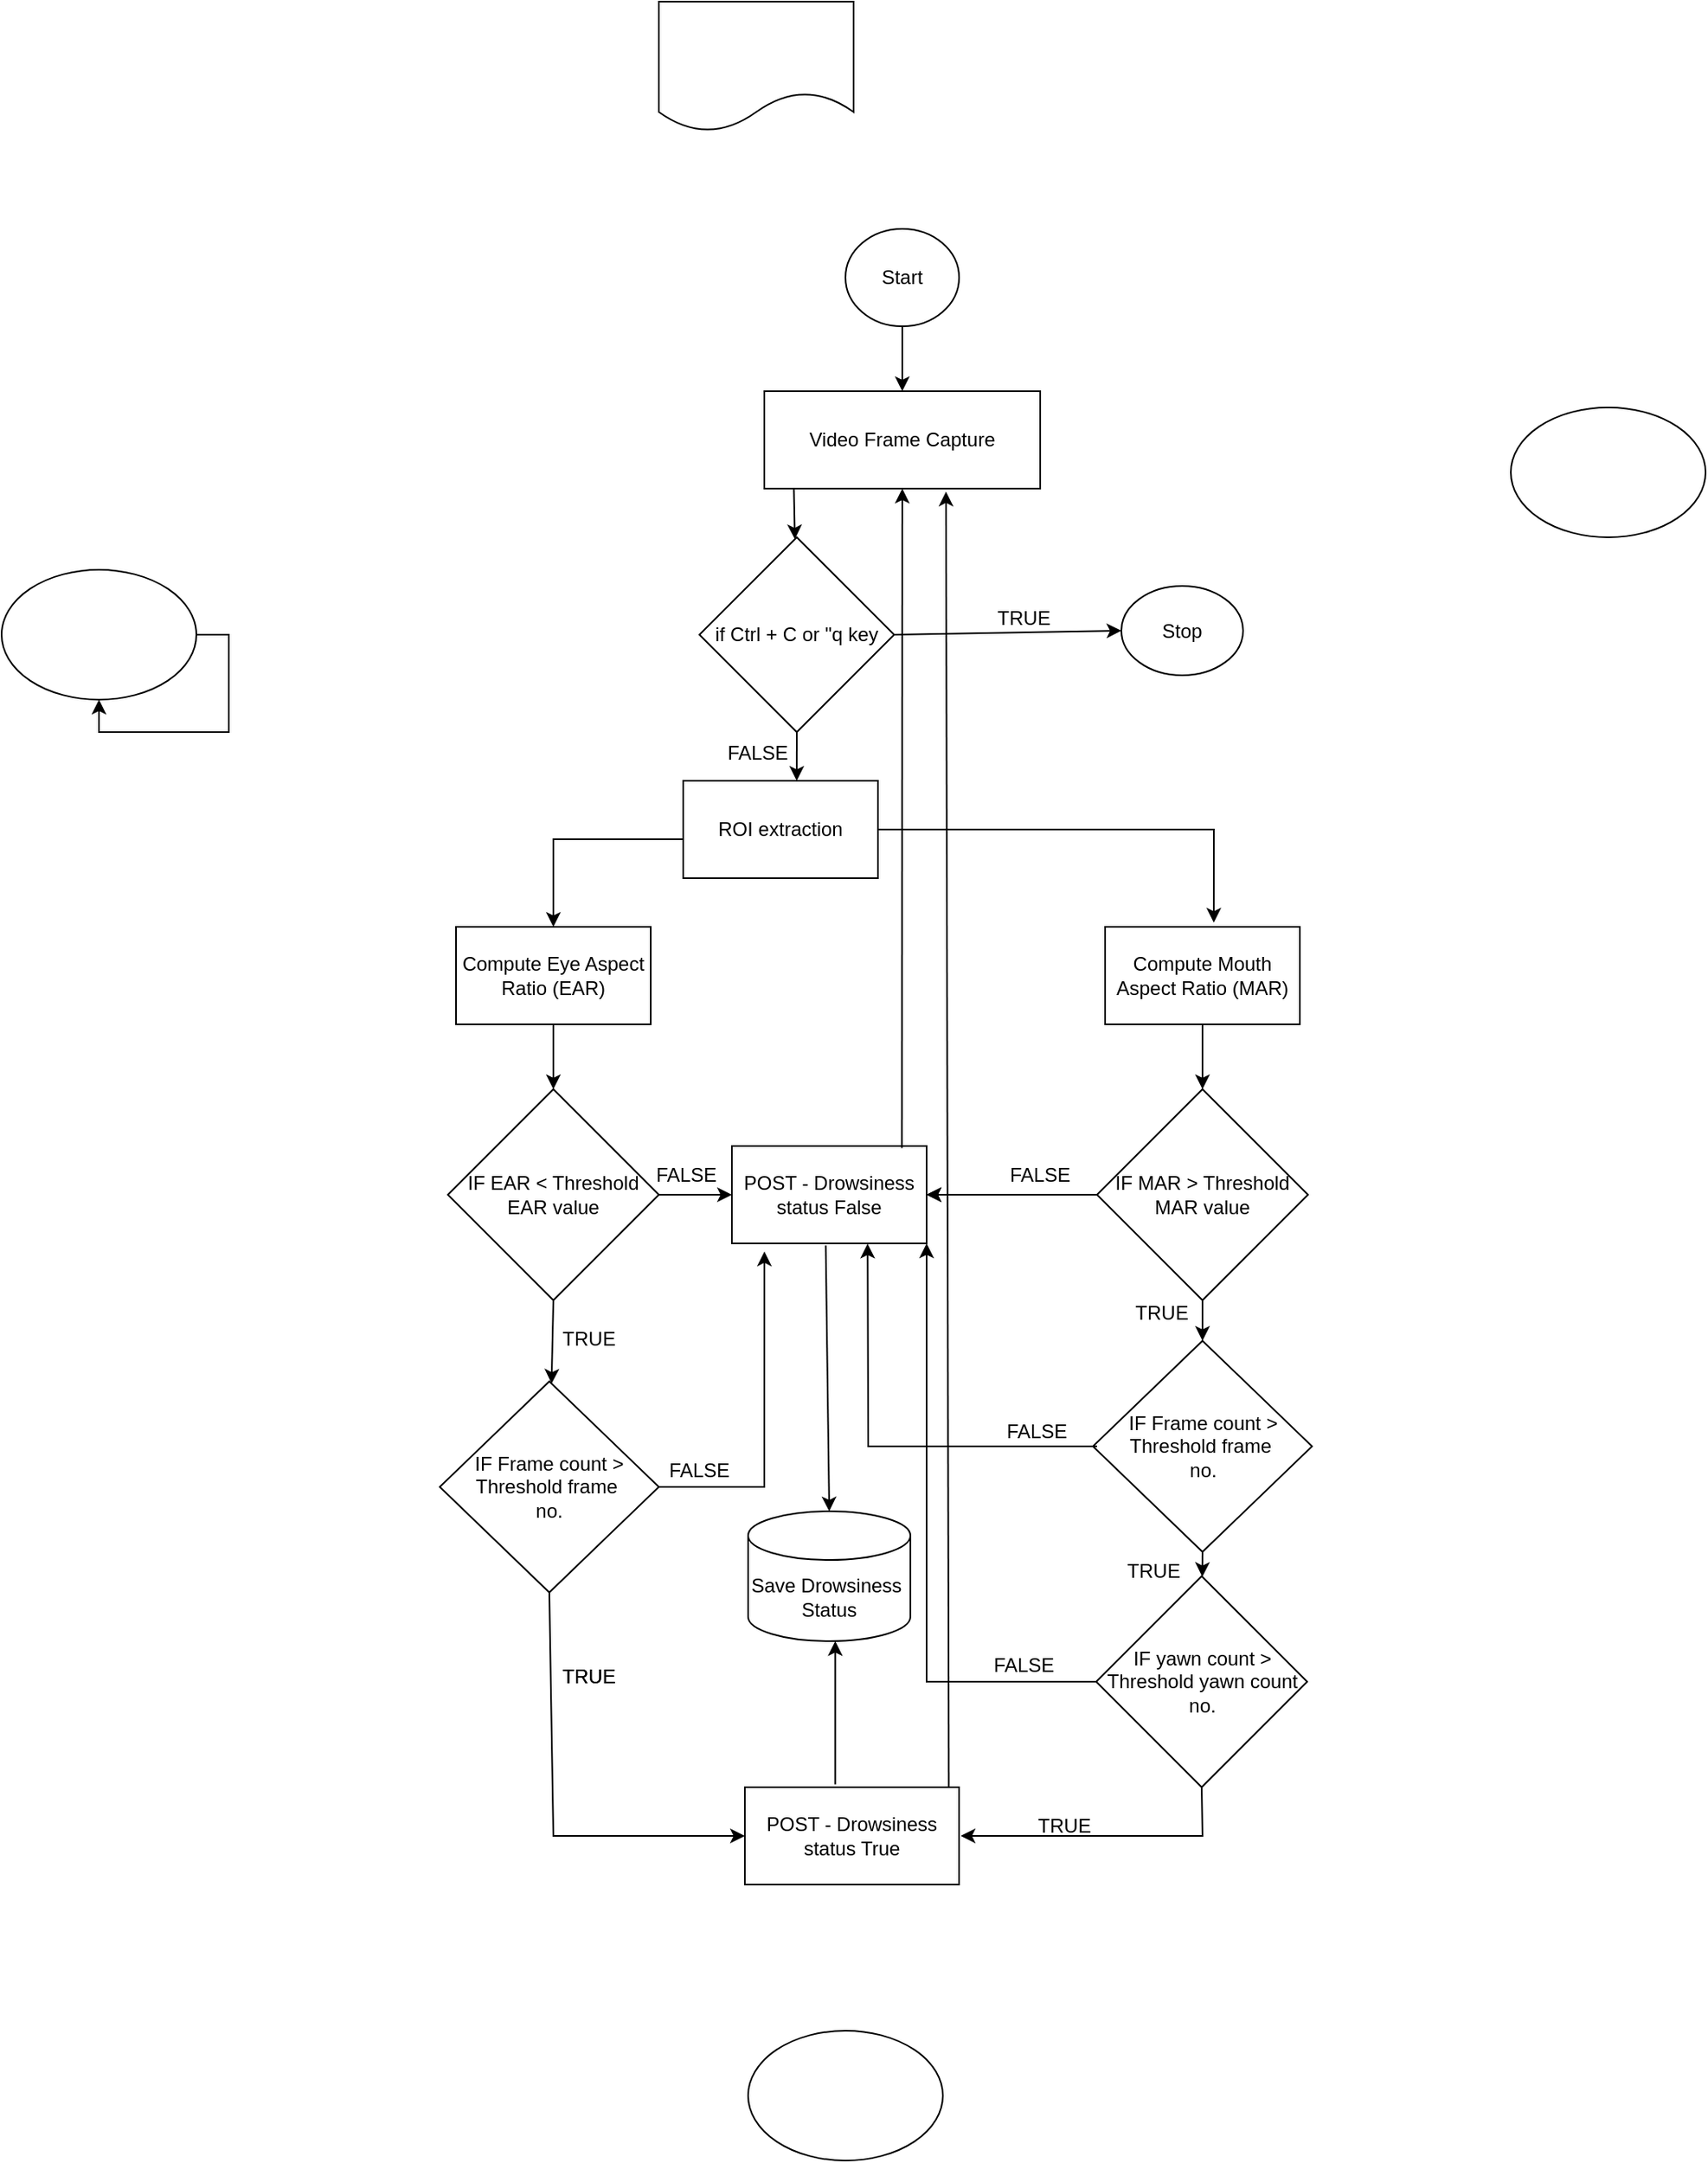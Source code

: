 <mxfile version="15.8.3" type="github">
  <diagram id="rIIhH8Boc3NlNeEUyPd1" name="Page-1">
    <mxGraphModel dx="1953" dy="1689" grid="1" gridSize="10" guides="1" tooltips="1" connect="1" arrows="1" fold="1" page="1" pageScale="1" pageWidth="850" pageHeight="1100" math="0" shadow="0">
      <root>
        <mxCell id="0" />
        <mxCell id="1" parent="0" />
        <mxCell id="Sgi27Xk1f2abm7ALGQn8-1" value="Start" style="ellipse;whiteSpace=wrap;html=1;" vertex="1" parent="1">
          <mxGeometry x="420" y="50" width="70" height="60" as="geometry" />
        </mxCell>
        <mxCell id="Sgi27Xk1f2abm7ALGQn8-2" value="Video Frame Capture" style="rounded=0;whiteSpace=wrap;html=1;" vertex="1" parent="1">
          <mxGeometry x="370" y="150" width="170" height="60" as="geometry" />
        </mxCell>
        <mxCell id="Sgi27Xk1f2abm7ALGQn8-3" value="if Ctrl + C or &quot;q key" style="rhombus;whiteSpace=wrap;html=1;" vertex="1" parent="1">
          <mxGeometry x="330" y="240" width="120" height="120" as="geometry" />
        </mxCell>
        <mxCell id="Sgi27Xk1f2abm7ALGQn8-4" value="Stop" style="ellipse;whiteSpace=wrap;html=1;" vertex="1" parent="1">
          <mxGeometry x="590" y="270" width="75" height="55" as="geometry" />
        </mxCell>
        <mxCell id="Sgi27Xk1f2abm7ALGQn8-5" value="ROI extraction" style="rounded=0;whiteSpace=wrap;html=1;" vertex="1" parent="1">
          <mxGeometry x="320" y="390" width="120" height="60" as="geometry" />
        </mxCell>
        <mxCell id="Sgi27Xk1f2abm7ALGQn8-6" value="Compute Eye Aspect Ratio (EAR)" style="rounded=0;whiteSpace=wrap;html=1;" vertex="1" parent="1">
          <mxGeometry x="180" y="480" width="120" height="60" as="geometry" />
        </mxCell>
        <mxCell id="Sgi27Xk1f2abm7ALGQn8-7" value="Compute Mouth Aspect Ratio (MAR)" style="rounded=0;whiteSpace=wrap;html=1;" vertex="1" parent="1">
          <mxGeometry x="580" y="480" width="120" height="60" as="geometry" />
        </mxCell>
        <mxCell id="Sgi27Xk1f2abm7ALGQn8-8" value="IF EAR &amp;lt; Threshold EAR value" style="rhombus;whiteSpace=wrap;html=1;" vertex="1" parent="1">
          <mxGeometry x="175" y="580" width="130" height="130" as="geometry" />
        </mxCell>
        <mxCell id="Sgi27Xk1f2abm7ALGQn8-40" value="" style="edgeStyle=orthogonalEdgeStyle;rounded=0;orthogonalLoop=1;jettySize=auto;html=1;" edge="1" parent="1" source="Sgi27Xk1f2abm7ALGQn8-9" target="Sgi27Xk1f2abm7ALGQn8-10">
          <mxGeometry relative="1" as="geometry" />
        </mxCell>
        <mxCell id="Sgi27Xk1f2abm7ALGQn8-9" value="IF MAR &amp;gt; Threshold&lt;br&gt;MAR value" style="rhombus;whiteSpace=wrap;html=1;" vertex="1" parent="1">
          <mxGeometry x="575" y="580" width="130" height="130" as="geometry" />
        </mxCell>
        <mxCell id="Sgi27Xk1f2abm7ALGQn8-10" value="POST - Drowsiness status False" style="rounded=0;whiteSpace=wrap;html=1;" vertex="1" parent="1">
          <mxGeometry x="350" y="615" width="120" height="60" as="geometry" />
        </mxCell>
        <mxCell id="Sgi27Xk1f2abm7ALGQn8-11" value="IF Frame count &amp;gt; Threshold frame&amp;nbsp;&lt;br&gt;no." style="rhombus;whiteSpace=wrap;html=1;" vertex="1" parent="1">
          <mxGeometry x="170" y="760" width="135" height="130" as="geometry" />
        </mxCell>
        <mxCell id="Sgi27Xk1f2abm7ALGQn8-12" value="&lt;span&gt;IF Frame count &amp;gt; Threshold frame&amp;nbsp;&lt;/span&gt;&lt;br&gt;&lt;span&gt;no.&lt;/span&gt;" style="rhombus;whiteSpace=wrap;html=1;" vertex="1" parent="1">
          <mxGeometry x="572.5" y="735" width="135" height="130" as="geometry" />
        </mxCell>
        <mxCell id="Sgi27Xk1f2abm7ALGQn8-13" value="IF yawn count &amp;gt; Threshold yawn count no." style="rhombus;whiteSpace=wrap;html=1;" vertex="1" parent="1">
          <mxGeometry x="574.5" y="880" width="130" height="130" as="geometry" />
        </mxCell>
        <mxCell id="Sgi27Xk1f2abm7ALGQn8-14" value="Save Drowsiness&amp;nbsp;&lt;br&gt;Status" style="shape=cylinder3;whiteSpace=wrap;html=1;boundedLbl=1;backgroundOutline=1;size=15;" vertex="1" parent="1">
          <mxGeometry x="360" y="840" width="100" height="80" as="geometry" />
        </mxCell>
        <mxCell id="Sgi27Xk1f2abm7ALGQn8-15" value="&lt;span&gt;POST - Drowsiness status True&lt;/span&gt;" style="rounded=0;whiteSpace=wrap;html=1;" vertex="1" parent="1">
          <mxGeometry x="358" y="1010" width="132" height="60" as="geometry" />
        </mxCell>
        <mxCell id="Sgi27Xk1f2abm7ALGQn8-16" value="" style="endArrow=classic;html=1;rounded=0;exitX=1;exitY=0.5;exitDx=0;exitDy=0;entryX=0;entryY=0.5;entryDx=0;entryDy=0;" edge="1" parent="1" source="Sgi27Xk1f2abm7ALGQn8-3" target="Sgi27Xk1f2abm7ALGQn8-4">
          <mxGeometry width="50" height="50" relative="1" as="geometry">
            <mxPoint x="570" y="310" as="sourcePoint" />
            <mxPoint x="620" y="260" as="targetPoint" />
          </mxGeometry>
        </mxCell>
        <mxCell id="Sgi27Xk1f2abm7ALGQn8-17" value="" style="endArrow=classic;html=1;rounded=0;exitX=1;exitY=0.5;exitDx=0;exitDy=0;entryX=0.558;entryY=-0.044;entryDx=0;entryDy=0;entryPerimeter=0;" edge="1" parent="1" source="Sgi27Xk1f2abm7ALGQn8-5" target="Sgi27Xk1f2abm7ALGQn8-7">
          <mxGeometry width="50" height="50" relative="1" as="geometry">
            <mxPoint x="490" y="470" as="sourcePoint" />
            <mxPoint x="540" y="420" as="targetPoint" />
            <Array as="points">
              <mxPoint x="647" y="420" />
            </Array>
          </mxGeometry>
        </mxCell>
        <mxCell id="Sgi27Xk1f2abm7ALGQn8-18" value="" style="endArrow=classic;html=1;rounded=0;entryX=0.5;entryY=0;entryDx=0;entryDy=0;" edge="1" parent="1" target="Sgi27Xk1f2abm7ALGQn8-6">
          <mxGeometry width="50" height="50" relative="1" as="geometry">
            <mxPoint x="320" y="426" as="sourcePoint" />
            <mxPoint x="330" y="300" as="targetPoint" />
            <Array as="points">
              <mxPoint x="240" y="426" />
            </Array>
          </mxGeometry>
        </mxCell>
        <mxCell id="Sgi27Xk1f2abm7ALGQn8-19" value="" style="endArrow=classic;html=1;rounded=0;exitX=0.5;exitY=1;exitDx=0;exitDy=0;entryX=0.5;entryY=0;entryDx=0;entryDy=0;" edge="1" parent="1" source="Sgi27Xk1f2abm7ALGQn8-6" target="Sgi27Xk1f2abm7ALGQn8-8">
          <mxGeometry width="50" height="50" relative="1" as="geometry">
            <mxPoint x="280" y="600" as="sourcePoint" />
            <mxPoint x="330" y="550" as="targetPoint" />
          </mxGeometry>
        </mxCell>
        <mxCell id="Sgi27Xk1f2abm7ALGQn8-20" value="" style="endArrow=classic;html=1;rounded=0;exitX=0.5;exitY=1;exitDx=0;exitDy=0;" edge="1" parent="1" source="Sgi27Xk1f2abm7ALGQn8-7">
          <mxGeometry width="50" height="50" relative="1" as="geometry">
            <mxPoint x="700" y="600" as="sourcePoint" />
            <mxPoint x="640" y="580" as="targetPoint" />
          </mxGeometry>
        </mxCell>
        <mxCell id="Sgi27Xk1f2abm7ALGQn8-21" value="" style="endArrow=classic;html=1;rounded=0;exitX=0.5;exitY=1;exitDx=0;exitDy=0;entryX=0.5;entryY=0;entryDx=0;entryDy=0;" edge="1" parent="1" source="Sgi27Xk1f2abm7ALGQn8-9" target="Sgi27Xk1f2abm7ALGQn8-12">
          <mxGeometry width="50" height="50" relative="1" as="geometry">
            <mxPoint x="760" y="770" as="sourcePoint" />
            <mxPoint x="810" y="720" as="targetPoint" />
          </mxGeometry>
        </mxCell>
        <mxCell id="Sgi27Xk1f2abm7ALGQn8-22" value="" style="endArrow=classic;html=1;rounded=0;exitX=0.5;exitY=1;exitDx=0;exitDy=0;" edge="1" parent="1" source="Sgi27Xk1f2abm7ALGQn8-12" target="Sgi27Xk1f2abm7ALGQn8-13">
          <mxGeometry width="50" height="50" relative="1" as="geometry">
            <mxPoint x="670" y="930" as="sourcePoint" />
            <mxPoint x="720" y="880" as="targetPoint" />
          </mxGeometry>
        </mxCell>
        <mxCell id="Sgi27Xk1f2abm7ALGQn8-23" value="" style="endArrow=classic;html=1;rounded=0;exitX=0.5;exitY=1;exitDx=0;exitDy=0;" edge="1" parent="1" source="Sgi27Xk1f2abm7ALGQn8-8" target="Sgi27Xk1f2abm7ALGQn8-11">
          <mxGeometry width="50" height="50" relative="1" as="geometry">
            <mxPoint x="260" y="760" as="sourcePoint" />
            <mxPoint x="310" y="710" as="targetPoint" />
          </mxGeometry>
        </mxCell>
        <mxCell id="Sgi27Xk1f2abm7ALGQn8-24" value="" style="endArrow=classic;html=1;rounded=0;exitX=0.5;exitY=1;exitDx=0;exitDy=0;entryX=0;entryY=0.5;entryDx=0;entryDy=0;" edge="1" parent="1" source="Sgi27Xk1f2abm7ALGQn8-11" target="Sgi27Xk1f2abm7ALGQn8-15">
          <mxGeometry width="50" height="50" relative="1" as="geometry">
            <mxPoint x="280" y="940" as="sourcePoint" />
            <mxPoint x="330" y="890" as="targetPoint" />
            <Array as="points">
              <mxPoint x="240" y="1040" />
            </Array>
          </mxGeometry>
        </mxCell>
        <mxCell id="Sgi27Xk1f2abm7ALGQn8-25" value="" style="endArrow=classic;html=1;rounded=0;entryX=0.167;entryY=1.083;entryDx=0;entryDy=0;exitX=1;exitY=0.5;exitDx=0;exitDy=0;entryPerimeter=0;" edge="1" parent="1" source="Sgi27Xk1f2abm7ALGQn8-11" target="Sgi27Xk1f2abm7ALGQn8-10">
          <mxGeometry width="50" height="50" relative="1" as="geometry">
            <mxPoint x="360" y="750" as="sourcePoint" />
            <mxPoint x="410" y="700" as="targetPoint" />
            <Array as="points">
              <mxPoint x="370" y="825" />
            </Array>
          </mxGeometry>
        </mxCell>
        <mxCell id="Sgi27Xk1f2abm7ALGQn8-26" value="" style="endArrow=classic;html=1;rounded=0;exitX=0.382;exitY=1.021;exitDx=0;exitDy=0;exitPerimeter=0;" edge="1" parent="1">
          <mxGeometry width="50" height="50" relative="1" as="geometry">
            <mxPoint x="407.84" y="676.26" as="sourcePoint" />
            <mxPoint x="410" y="840" as="targetPoint" />
          </mxGeometry>
        </mxCell>
        <mxCell id="Sgi27Xk1f2abm7ALGQn8-28" value="" style="endArrow=classic;html=1;rounded=0;entryX=0.697;entryY=1.003;entryDx=0;entryDy=0;entryPerimeter=0;" edge="1" parent="1" target="Sgi27Xk1f2abm7ALGQn8-10">
          <mxGeometry width="50" height="50" relative="1" as="geometry">
            <mxPoint x="575" y="800" as="sourcePoint" />
            <mxPoint x="446.4" y="674.04" as="targetPoint" />
            <Array as="points">
              <mxPoint x="434" y="800" />
            </Array>
          </mxGeometry>
        </mxCell>
        <mxCell id="Sgi27Xk1f2abm7ALGQn8-29" value="" style="endArrow=classic;html=1;rounded=0;entryX=0.537;entryY=1;entryDx=0;entryDy=0;entryPerimeter=0;exitX=0.422;exitY=-0.062;exitDx=0;exitDy=0;exitPerimeter=0;" edge="1" parent="1" target="Sgi27Xk1f2abm7ALGQn8-14">
          <mxGeometry width="50" height="50" relative="1" as="geometry">
            <mxPoint x="413.704" y="1008.28" as="sourcePoint" />
            <mxPoint x="413.7" y="929.36" as="targetPoint" />
            <Array as="points" />
          </mxGeometry>
        </mxCell>
        <mxCell id="Sgi27Xk1f2abm7ALGQn8-30" value="" style="endArrow=classic;html=1;rounded=0;exitX=0.5;exitY=1;exitDx=0;exitDy=0;" edge="1" parent="1" source="Sgi27Xk1f2abm7ALGQn8-13">
          <mxGeometry width="50" height="50" relative="1" as="geometry">
            <mxPoint x="575" y="1030" as="sourcePoint" />
            <mxPoint x="491" y="1040" as="targetPoint" />
            <Array as="points">
              <mxPoint x="640" y="1040" />
            </Array>
          </mxGeometry>
        </mxCell>
        <mxCell id="Sgi27Xk1f2abm7ALGQn8-31" value="" style="endArrow=classic;html=1;rounded=0;entryX=0.5;entryY=1;entryDx=0;entryDy=0;exitX=0.873;exitY=0.021;exitDx=0;exitDy=0;exitPerimeter=0;" edge="1" parent="1" source="Sgi27Xk1f2abm7ALGQn8-10" target="Sgi27Xk1f2abm7ALGQn8-2">
          <mxGeometry width="50" height="50" relative="1" as="geometry">
            <mxPoint x="455" y="610" as="sourcePoint" />
            <mxPoint x="530" y="350" as="targetPoint" />
          </mxGeometry>
        </mxCell>
        <mxCell id="Sgi27Xk1f2abm7ALGQn8-33" value="" style="endArrow=classic;html=1;rounded=0;entryX=0.682;entryY=1.031;entryDx=0;entryDy=0;entryPerimeter=0;exitX=0.952;exitY=-0.006;exitDx=0;exitDy=0;exitPerimeter=0;" edge="1" parent="1" source="Sgi27Xk1f2abm7ALGQn8-15">
          <mxGeometry width="50" height="50" relative="1" as="geometry">
            <mxPoint x="482" y="980" as="sourcePoint" />
            <mxPoint x="481.94" y="211.86" as="targetPoint" />
          </mxGeometry>
        </mxCell>
        <mxCell id="Sgi27Xk1f2abm7ALGQn8-34" value="" style="endArrow=classic;html=1;rounded=0;exitX=0.5;exitY=1;exitDx=0;exitDy=0;" edge="1" parent="1" source="Sgi27Xk1f2abm7ALGQn8-1" target="Sgi27Xk1f2abm7ALGQn8-2">
          <mxGeometry width="50" height="50" relative="1" as="geometry">
            <mxPoint x="540" y="150" as="sourcePoint" />
            <mxPoint x="590" y="100" as="targetPoint" />
          </mxGeometry>
        </mxCell>
        <mxCell id="Sgi27Xk1f2abm7ALGQn8-35" value="" style="endArrow=classic;html=1;rounded=0;exitX=0.107;exitY=0.994;exitDx=0;exitDy=0;exitPerimeter=0;" edge="1" parent="1" source="Sgi27Xk1f2abm7ALGQn8-2" target="Sgi27Xk1f2abm7ALGQn8-3">
          <mxGeometry width="50" height="50" relative="1" as="geometry">
            <mxPoint x="430" y="260" as="sourcePoint" />
            <mxPoint x="480" y="210" as="targetPoint" />
          </mxGeometry>
        </mxCell>
        <mxCell id="Sgi27Xk1f2abm7ALGQn8-36" value="" style="endArrow=classic;html=1;rounded=0;exitX=0.5;exitY=1;exitDx=0;exitDy=0;entryX=0.583;entryY=0;entryDx=0;entryDy=0;entryPerimeter=0;" edge="1" parent="1" source="Sgi27Xk1f2abm7ALGQn8-3" target="Sgi27Xk1f2abm7ALGQn8-5">
          <mxGeometry width="50" height="50" relative="1" as="geometry">
            <mxPoint x="400" y="410" as="sourcePoint" />
            <mxPoint x="450" y="360" as="targetPoint" />
          </mxGeometry>
        </mxCell>
        <mxCell id="Sgi27Xk1f2abm7ALGQn8-37" value="FALSE" style="text;html=1;strokeColor=none;fillColor=none;align=center;verticalAlign=middle;whiteSpace=wrap;rounded=0;" vertex="1" parent="1">
          <mxGeometry x="300" y="800" width="60" height="30" as="geometry" />
        </mxCell>
        <mxCell id="Sgi27Xk1f2abm7ALGQn8-38" value="FALSE" style="text;html=1;strokeColor=none;fillColor=none;align=center;verticalAlign=middle;whiteSpace=wrap;rounded=0;" vertex="1" parent="1">
          <mxGeometry x="507.5" y="776" width="60" height="30" as="geometry" />
        </mxCell>
        <mxCell id="Sgi27Xk1f2abm7ALGQn8-39" value="" style="endArrow=classic;html=1;rounded=0;" edge="1" parent="1" target="Sgi27Xk1f2abm7ALGQn8-10">
          <mxGeometry width="50" height="50" relative="1" as="geometry">
            <mxPoint x="570" y="645" as="sourcePoint" />
            <mxPoint x="610" y="630" as="targetPoint" />
          </mxGeometry>
        </mxCell>
        <mxCell id="Sgi27Xk1f2abm7ALGQn8-41" value="TRUE" style="text;html=1;strokeColor=none;fillColor=none;align=center;verticalAlign=middle;whiteSpace=wrap;rounded=0;" vertex="1" parent="1">
          <mxGeometry x="580" y="859" width="60" height="35" as="geometry" />
        </mxCell>
        <mxCell id="Sgi27Xk1f2abm7ALGQn8-42" value="" style="endArrow=classic;html=1;rounded=0;exitX=1;exitY=0.5;exitDx=0;exitDy=0;entryX=0;entryY=0.5;entryDx=0;entryDy=0;" edge="1" parent="1" source="Sgi27Xk1f2abm7ALGQn8-8" target="Sgi27Xk1f2abm7ALGQn8-10">
          <mxGeometry width="50" height="50" relative="1" as="geometry">
            <mxPoint x="320" y="680" as="sourcePoint" />
            <mxPoint x="370" y="630" as="targetPoint" />
          </mxGeometry>
        </mxCell>
        <mxCell id="Sgi27Xk1f2abm7ALGQn8-43" value="FALSE" style="text;html=1;strokeColor=none;fillColor=none;align=center;verticalAlign=middle;whiteSpace=wrap;rounded=0;" vertex="1" parent="1">
          <mxGeometry x="292" y="618" width="60" height="30" as="geometry" />
        </mxCell>
        <mxCell id="Sgi27Xk1f2abm7ALGQn8-44" value="FALSE" style="text;html=1;strokeColor=none;fillColor=none;align=center;verticalAlign=middle;whiteSpace=wrap;rounded=0;" vertex="1" parent="1">
          <mxGeometry x="510" y="618" width="60" height="30" as="geometry" />
        </mxCell>
        <mxCell id="Sgi27Xk1f2abm7ALGQn8-45" value="TRUE" style="text;html=1;strokeColor=none;fillColor=none;align=center;verticalAlign=middle;whiteSpace=wrap;rounded=0;" vertex="1" parent="1">
          <mxGeometry x="585" y="703" width="60" height="30" as="geometry" />
        </mxCell>
        <mxCell id="Sgi27Xk1f2abm7ALGQn8-46" value="FALSE" style="text;html=1;strokeColor=none;fillColor=none;align=center;verticalAlign=middle;whiteSpace=wrap;rounded=0;" vertex="1" parent="1">
          <mxGeometry x="336" y="358" width="60" height="30" as="geometry" />
        </mxCell>
        <mxCell id="Sgi27Xk1f2abm7ALGQn8-47" value="TRUE" style="text;html=1;strokeColor=none;fillColor=none;align=center;verticalAlign=middle;whiteSpace=wrap;rounded=0;" vertex="1" parent="1">
          <mxGeometry x="500" y="275" width="60" height="30" as="geometry" />
        </mxCell>
        <mxCell id="Sgi27Xk1f2abm7ALGQn8-48" value="TRUE" style="text;html=1;strokeColor=none;fillColor=none;align=center;verticalAlign=middle;whiteSpace=wrap;rounded=0;" vertex="1" parent="1">
          <mxGeometry x="232" y="720" width="60" height="27" as="geometry" />
        </mxCell>
        <mxCell id="Sgi27Xk1f2abm7ALGQn8-49" value="TRUE" style="text;html=1;strokeColor=none;fillColor=none;align=center;verticalAlign=middle;whiteSpace=wrap;rounded=0;" vertex="1" parent="1">
          <mxGeometry x="232" y="928" width="60" height="27" as="geometry" />
        </mxCell>
        <mxCell id="Sgi27Xk1f2abm7ALGQn8-50" value="TRUE" style="text;html=1;strokeColor=none;fillColor=none;align=center;verticalAlign=middle;whiteSpace=wrap;rounded=0;" vertex="1" parent="1">
          <mxGeometry x="232" y="928" width="60" height="27" as="geometry" />
        </mxCell>
        <mxCell id="Sgi27Xk1f2abm7ALGQn8-51" value="TRUE" style="text;html=1;strokeColor=none;fillColor=none;align=center;verticalAlign=middle;whiteSpace=wrap;rounded=0;" vertex="1" parent="1">
          <mxGeometry x="525" y="1020" width="60" height="27" as="geometry" />
        </mxCell>
        <mxCell id="Sgi27Xk1f2abm7ALGQn8-52" value="" style="ellipse;whiteSpace=wrap;html=1;" vertex="1" parent="1">
          <mxGeometry x="360" y="1160" width="120" height="80" as="geometry" />
        </mxCell>
        <mxCell id="Sgi27Xk1f2abm7ALGQn8-53" value="" style="shape=document;whiteSpace=wrap;html=1;boundedLbl=1;" vertex="1" parent="1">
          <mxGeometry x="305" y="-90" width="120" height="80" as="geometry" />
        </mxCell>
        <mxCell id="Sgi27Xk1f2abm7ALGQn8-56" value="" style="endArrow=classic;html=1;rounded=0;entryX=1;entryY=1;entryDx=0;entryDy=0;exitX=0;exitY=0.5;exitDx=0;exitDy=0;" edge="1" parent="1" source="Sgi27Xk1f2abm7ALGQn8-13" target="Sgi27Xk1f2abm7ALGQn8-10">
          <mxGeometry width="50" height="50" relative="1" as="geometry">
            <mxPoint x="530" y="940" as="sourcePoint" />
            <mxPoint x="580" y="890" as="targetPoint" />
            <Array as="points">
              <mxPoint x="470" y="945" />
            </Array>
          </mxGeometry>
        </mxCell>
        <mxCell id="Sgi27Xk1f2abm7ALGQn8-57" value="FALSE" style="text;html=1;strokeColor=none;fillColor=none;align=center;verticalAlign=middle;whiteSpace=wrap;rounded=0;" vertex="1" parent="1">
          <mxGeometry x="500" y="920" width="60" height="30" as="geometry" />
        </mxCell>
        <mxCell id="Sgi27Xk1f2abm7ALGQn8-58" value="" style="ellipse;whiteSpace=wrap;html=1;" vertex="1" parent="1">
          <mxGeometry x="-100" y="260" width="120" height="80" as="geometry" />
        </mxCell>
        <mxCell id="Sgi27Xk1f2abm7ALGQn8-59" value="" style="ellipse;whiteSpace=wrap;html=1;" vertex="1" parent="1">
          <mxGeometry x="830" y="160" width="120" height="80" as="geometry" />
        </mxCell>
        <mxCell id="Sgi27Xk1f2abm7ALGQn8-60" style="edgeStyle=orthogonalEdgeStyle;rounded=0;orthogonalLoop=1;jettySize=auto;html=1;exitX=1;exitY=0.5;exitDx=0;exitDy=0;" edge="1" parent="1" source="Sgi27Xk1f2abm7ALGQn8-58" target="Sgi27Xk1f2abm7ALGQn8-58">
          <mxGeometry relative="1" as="geometry" />
        </mxCell>
      </root>
    </mxGraphModel>
  </diagram>
</mxfile>
